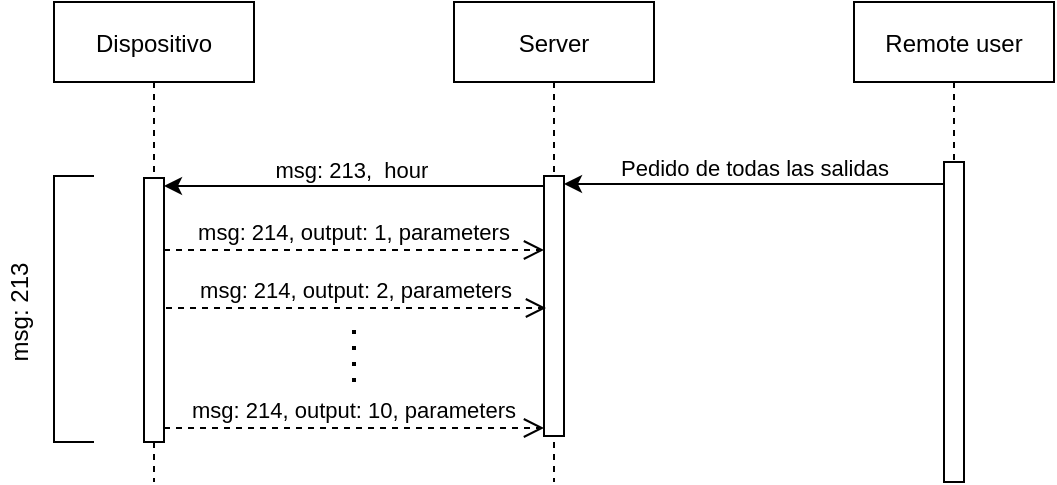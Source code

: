 <mxfile version="13.5.1" type="device"><diagram id="kgpKYQtTHZ0yAKxKKP6v" name="Page-1"><mxGraphModel dx="981" dy="492" grid="1" gridSize="10" guides="1" tooltips="1" connect="1" arrows="1" fold="1" page="1" pageScale="1" pageWidth="850" pageHeight="1100" math="0" shadow="0"><root><mxCell id="0"/><mxCell id="1" parent="0"/><mxCell id="3nuBFxr9cyL0pnOWT2aG-1" value="Dispositivo" style="shape=umlLifeline;perimeter=lifelinePerimeter;container=1;collapsible=0;recursiveResize=0;rounded=0;shadow=0;strokeWidth=1;" parent="1" vertex="1"><mxGeometry x="120" y="80" width="100" height="240" as="geometry"/></mxCell><mxCell id="3nuBFxr9cyL0pnOWT2aG-2" value="" style="points=[];perimeter=orthogonalPerimeter;rounded=0;shadow=0;strokeWidth=1;gradientColor=#FFFFFF;" parent="3nuBFxr9cyL0pnOWT2aG-1" vertex="1"><mxGeometry x="45" y="88" width="10" height="132" as="geometry"/></mxCell><mxCell id="3nuBFxr9cyL0pnOWT2aG-5" value="Server" style="shape=umlLifeline;perimeter=lifelinePerimeter;container=1;collapsible=0;recursiveResize=0;rounded=0;shadow=0;strokeWidth=1;" parent="1" vertex="1"><mxGeometry x="320" y="80" width="100" height="240" as="geometry"/></mxCell><mxCell id="3nuBFxr9cyL0pnOWT2aG-6" value="" style="points=[];perimeter=orthogonalPerimeter;rounded=0;shadow=0;strokeWidth=1;" parent="3nuBFxr9cyL0pnOWT2aG-5" vertex="1"><mxGeometry x="45" y="87" width="10" height="130" as="geometry"/></mxCell><mxCell id="vPXkWtDfyZzsZLPDBPbb-1" value="Remote user" style="shape=umlLifeline;perimeter=lifelinePerimeter;container=1;collapsible=0;recursiveResize=0;rounded=0;shadow=0;strokeWidth=1;" parent="1" vertex="1"><mxGeometry x="520" y="80" width="100" height="240" as="geometry"/></mxCell><mxCell id="vPXkWtDfyZzsZLPDBPbb-35" value="" style="points=[];perimeter=orthogonalPerimeter;rounded=0;shadow=0;strokeWidth=1;" parent="vPXkWtDfyZzsZLPDBPbb-1" vertex="1"><mxGeometry x="45" y="80" width="10" height="160" as="geometry"/></mxCell><mxCell id="vPXkWtDfyZzsZLPDBPbb-5" value="" style="endArrow=classic;html=1;exitX=-0.056;exitY=0.001;exitDx=0;exitDy=0;exitPerimeter=0;entryX=0.944;entryY=0.251;entryDx=0;entryDy=0;entryPerimeter=0;" parent="1" edge="1"><mxGeometry width="50" height="50" relative="1" as="geometry"><mxPoint x="365.0" y="172.0" as="sourcePoint"/><mxPoint x="175.0" y="172.0" as="targetPoint"/><Array as="points"/></mxGeometry></mxCell><mxCell id="vPXkWtDfyZzsZLPDBPbb-7" value="msg: 213,&amp;nbsp; hour&amp;nbsp;" style="edgeLabel;html=1;align=center;verticalAlign=middle;resizable=0;points=[];" parent="vPXkWtDfyZzsZLPDBPbb-5" vertex="1" connectable="0"><mxGeometry x="-0.158" y="-1" relative="1" as="geometry"><mxPoint x="-15" y="-7" as="offset"/></mxGeometry></mxCell><mxCell id="vPXkWtDfyZzsZLPDBPbb-8" value="msg: 214, output: 1, parameters" style="verticalAlign=bottom;endArrow=open;dashed=1;endSize=8;shadow=0;strokeWidth=1;" parent="1" edge="1"><mxGeometry relative="1" as="geometry"><mxPoint x="365" y="204" as="targetPoint"/><mxPoint x="175" y="204" as="sourcePoint"/><Array as="points"><mxPoint x="196" y="204"/><mxPoint x="241" y="204"/></Array></mxGeometry></mxCell><mxCell id="vPXkWtDfyZzsZLPDBPbb-37" value="" style="endArrow=classic;html=1;exitX=-0.056;exitY=0.001;exitDx=0;exitDy=0;exitPerimeter=0;entryX=0.944;entryY=0.251;entryDx=0;entryDy=0;entryPerimeter=0;" parent="1" edge="1"><mxGeometry width="50" height="50" relative="1" as="geometry"><mxPoint x="565" y="171.0" as="sourcePoint"/><mxPoint x="375" y="171.0" as="targetPoint"/><Array as="points"/></mxGeometry></mxCell><mxCell id="vPXkWtDfyZzsZLPDBPbb-38" value="Pedido de todas las salidas" style="edgeLabel;html=1;align=center;verticalAlign=middle;resizable=0;points=[];" parent="vPXkWtDfyZzsZLPDBPbb-37" vertex="1" connectable="0"><mxGeometry x="-0.158" y="-1" relative="1" as="geometry"><mxPoint x="-15" y="-7" as="offset"/></mxGeometry></mxCell><mxCell id="vPXkWtDfyZzsZLPDBPbb-39" value="msg: 214, output: 2, parameters" style="verticalAlign=bottom;endArrow=open;dashed=1;endSize=8;shadow=0;strokeWidth=1;" parent="1" edge="1"><mxGeometry relative="1" as="geometry"><mxPoint x="366" y="233" as="targetPoint"/><mxPoint x="176" y="233" as="sourcePoint"/><Array as="points"><mxPoint x="197" y="233"/><mxPoint x="242" y="233"/></Array></mxGeometry></mxCell><mxCell id="vPXkWtDfyZzsZLPDBPbb-41" value="msg: 214, output: 10, parameters" style="verticalAlign=bottom;endArrow=open;dashed=1;endSize=8;shadow=0;strokeWidth=1;" parent="1" edge="1"><mxGeometry relative="1" as="geometry"><mxPoint x="365" y="293" as="targetPoint"/><mxPoint x="175" y="293" as="sourcePoint"/><Array as="points"><mxPoint x="196" y="293"/><mxPoint x="241" y="293"/></Array></mxGeometry></mxCell><mxCell id="vPXkWtDfyZzsZLPDBPbb-42" value="" style="endArrow=none;dashed=1;html=1;dashPattern=1 3;strokeWidth=2;" parent="1" edge="1"><mxGeometry width="50" height="50" relative="1" as="geometry"><mxPoint x="270" y="270" as="sourcePoint"/><mxPoint x="270" y="240" as="targetPoint"/></mxGeometry></mxCell><mxCell id="RMOYdg830qkkhmspBoZm-1" value="" style="strokeWidth=1;html=1;shape=mxgraph.flowchart.annotation_1;align=left;pointerEvents=1;" vertex="1" parent="1"><mxGeometry x="120" y="167" width="20" height="133" as="geometry"/></mxCell><mxCell id="RMOYdg830qkkhmspBoZm-2" value="msg: 213" style="text;html=1;strokeColor=none;fillColor=none;align=center;verticalAlign=middle;whiteSpace=wrap;rounded=0;rotation=-90;" vertex="1" parent="1"><mxGeometry x="73" y="225" width="60" height="20" as="geometry"/></mxCell></root></mxGraphModel></diagram></mxfile>